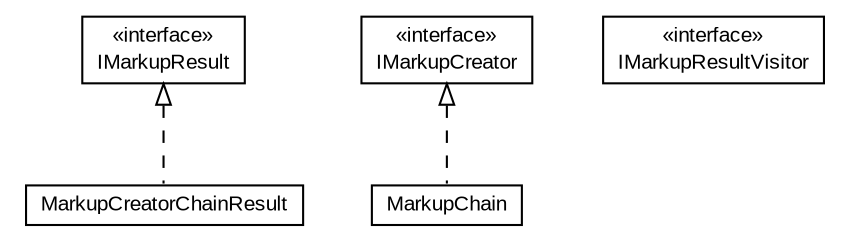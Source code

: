 #!/usr/local/bin/dot
#
# Class diagram 
# Generated by UMLGraph version R5_6-24-gf6e263 (http://www.umlgraph.org/)
#

digraph G {
	edge [fontname="arial",fontsize=10,labelfontname="arial",labelfontsize=10];
	node [fontname="arial",fontsize=10,shape=plaintext];
	nodesep=0.25;
	ranksep=0.5;
	// edu.arizona.biosemantics.semanticmarkup.markup.MarkupCreatorChainResult
	c9048 [label=<<table title="edu.arizona.biosemantics.semanticmarkup.markup.MarkupCreatorChainResult" border="0" cellborder="1" cellspacing="0" cellpadding="2" port="p" href="./MarkupCreatorChainResult.html">
		<tr><td><table border="0" cellspacing="0" cellpadding="1">
<tr><td align="center" balign="center"> MarkupCreatorChainResult </td></tr>
		</table></td></tr>
		</table>>, URL="./MarkupCreatorChainResult.html", fontname="arial", fontcolor="black", fontsize=10.0];
	// edu.arizona.biosemantics.semanticmarkup.markup.MarkupChain
	c9049 [label=<<table title="edu.arizona.biosemantics.semanticmarkup.markup.MarkupChain" border="0" cellborder="1" cellspacing="0" cellpadding="2" port="p" href="./MarkupChain.html">
		<tr><td><table border="0" cellspacing="0" cellpadding="1">
<tr><td align="center" balign="center"> MarkupChain </td></tr>
		</table></td></tr>
		</table>>, URL="./MarkupChain.html", fontname="arial", fontcolor="black", fontsize=10.0];
	// edu.arizona.biosemantics.semanticmarkup.markup.IMarkupResultVisitor
	c9050 [label=<<table title="edu.arizona.biosemantics.semanticmarkup.markup.IMarkupResultVisitor" border="0" cellborder="1" cellspacing="0" cellpadding="2" port="p" href="./IMarkupResultVisitor.html">
		<tr><td><table border="0" cellspacing="0" cellpadding="1">
<tr><td align="center" balign="center"> &#171;interface&#187; </td></tr>
<tr><td align="center" balign="center"> IMarkupResultVisitor </td></tr>
		</table></td></tr>
		</table>>, URL="./IMarkupResultVisitor.html", fontname="arial", fontcolor="black", fontsize=10.0];
	// edu.arizona.biosemantics.semanticmarkup.markup.IMarkupResult
	c9051 [label=<<table title="edu.arizona.biosemantics.semanticmarkup.markup.IMarkupResult" border="0" cellborder="1" cellspacing="0" cellpadding="2" port="p" href="./IMarkupResult.html">
		<tr><td><table border="0" cellspacing="0" cellpadding="1">
<tr><td align="center" balign="center"> &#171;interface&#187; </td></tr>
<tr><td align="center" balign="center"> IMarkupResult </td></tr>
		</table></td></tr>
		</table>>, URL="./IMarkupResult.html", fontname="arial", fontcolor="black", fontsize=10.0];
	// edu.arizona.biosemantics.semanticmarkup.markup.IMarkupCreator
	c9052 [label=<<table title="edu.arizona.biosemantics.semanticmarkup.markup.IMarkupCreator" border="0" cellborder="1" cellspacing="0" cellpadding="2" port="p" href="./IMarkupCreator.html">
		<tr><td><table border="0" cellspacing="0" cellpadding="1">
<tr><td align="center" balign="center"> &#171;interface&#187; </td></tr>
<tr><td align="center" balign="center"> IMarkupCreator </td></tr>
		</table></td></tr>
		</table>>, URL="./IMarkupCreator.html", fontname="arial", fontcolor="black", fontsize=10.0];
	//edu.arizona.biosemantics.semanticmarkup.markup.MarkupCreatorChainResult implements edu.arizona.biosemantics.semanticmarkup.markup.IMarkupResult
	c9051:p -> c9048:p [dir=back,arrowtail=empty,style=dashed];
	//edu.arizona.biosemantics.semanticmarkup.markup.MarkupChain implements edu.arizona.biosemantics.semanticmarkup.markup.IMarkupCreator
	c9052:p -> c9049:p [dir=back,arrowtail=empty,style=dashed];
}

